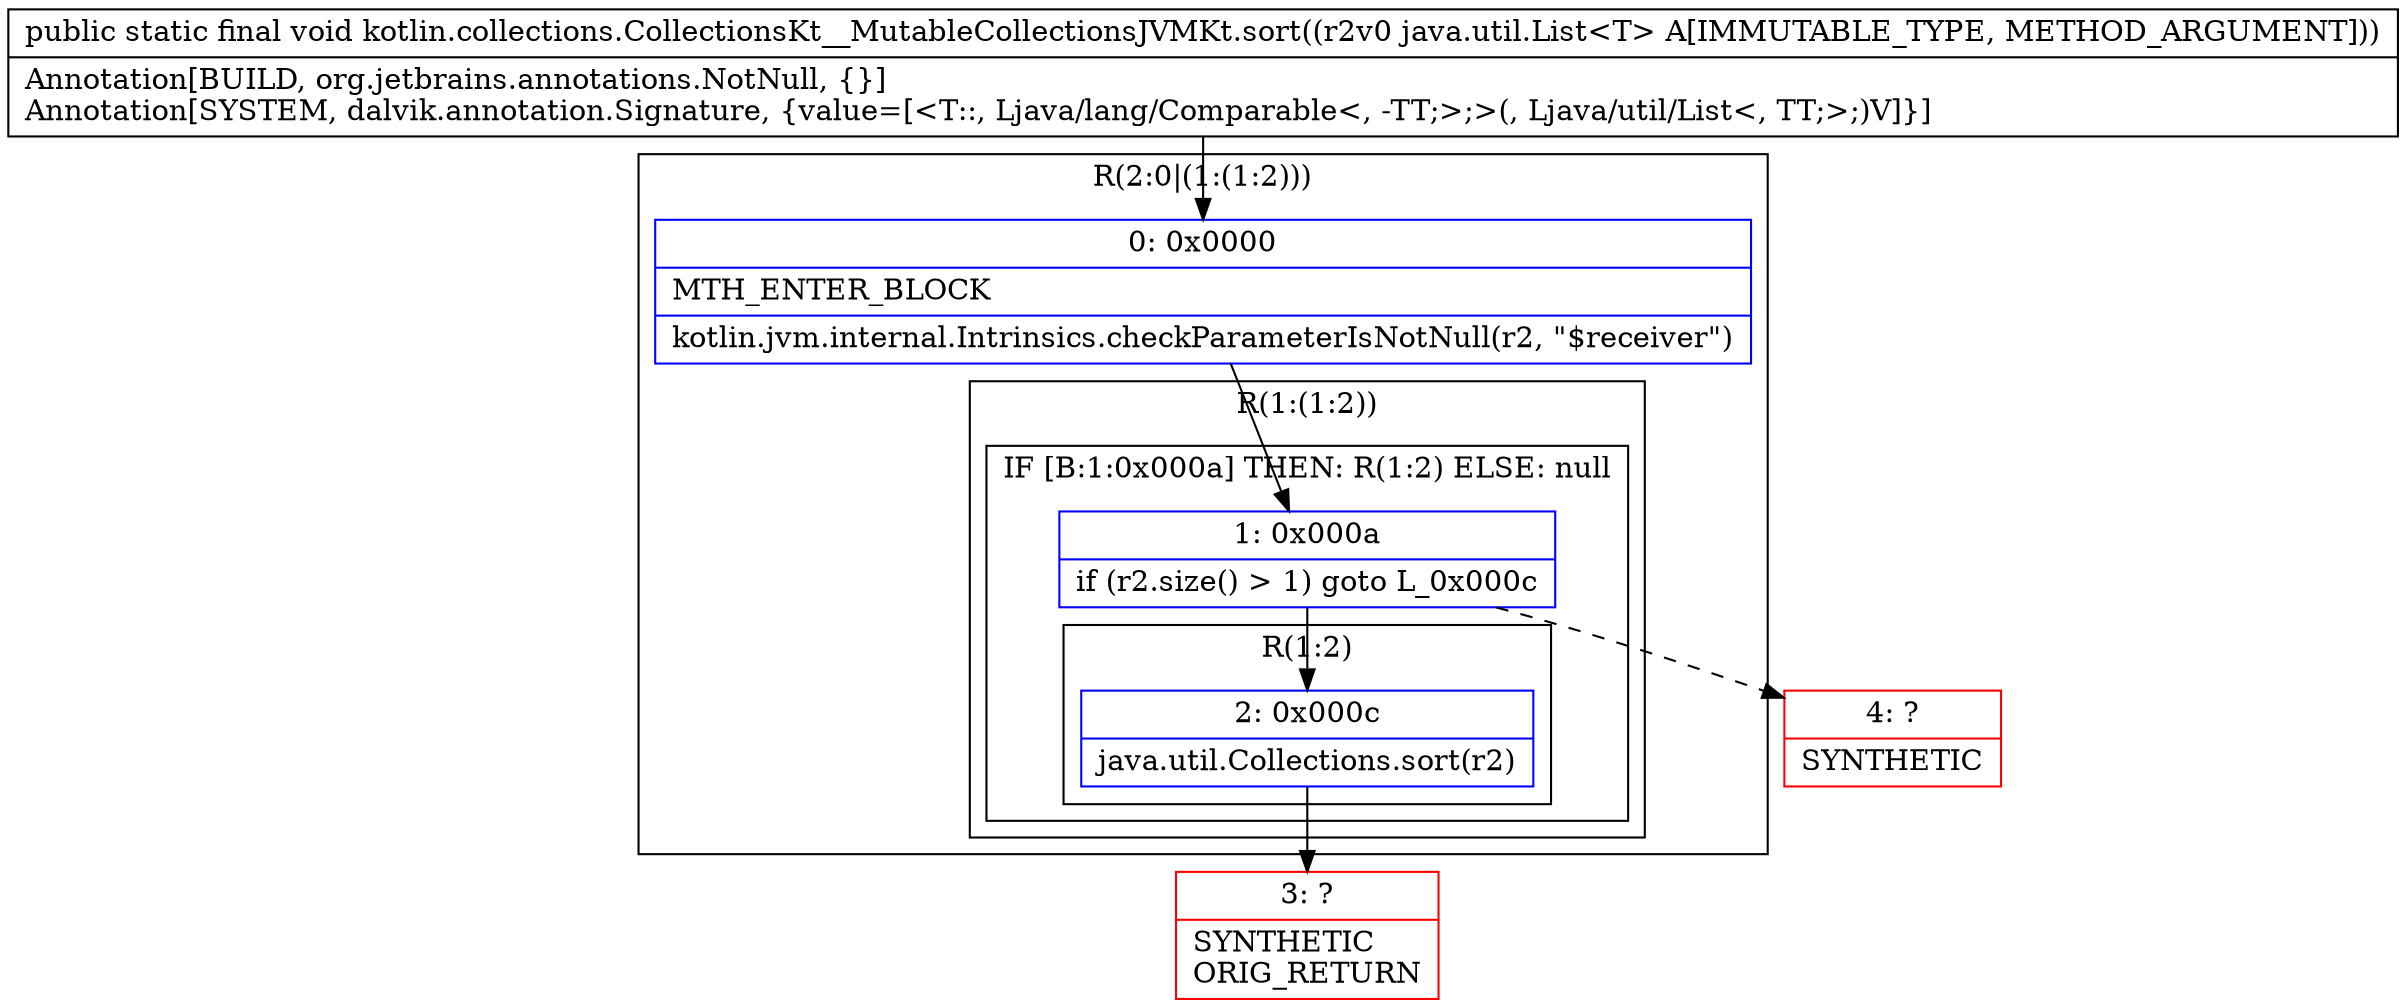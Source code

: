 digraph "CFG forkotlin.collections.CollectionsKt__MutableCollectionsJVMKt.sort(Ljava\/util\/List;)V" {
subgraph cluster_Region_1469961024 {
label = "R(2:0|(1:(1:2)))";
node [shape=record,color=blue];
Node_0 [shape=record,label="{0\:\ 0x0000|MTH_ENTER_BLOCK\l|kotlin.jvm.internal.Intrinsics.checkParameterIsNotNull(r2, \"$receiver\")\l}"];
subgraph cluster_Region_775182449 {
label = "R(1:(1:2))";
node [shape=record,color=blue];
subgraph cluster_IfRegion_1390801173 {
label = "IF [B:1:0x000a] THEN: R(1:2) ELSE: null";
node [shape=record,color=blue];
Node_1 [shape=record,label="{1\:\ 0x000a|if (r2.size() \> 1) goto L_0x000c\l}"];
subgraph cluster_Region_2108552860 {
label = "R(1:2)";
node [shape=record,color=blue];
Node_2 [shape=record,label="{2\:\ 0x000c|java.util.Collections.sort(r2)\l}"];
}
}
}
}
Node_3 [shape=record,color=red,label="{3\:\ ?|SYNTHETIC\lORIG_RETURN\l}"];
Node_4 [shape=record,color=red,label="{4\:\ ?|SYNTHETIC\l}"];
MethodNode[shape=record,label="{public static final void kotlin.collections.CollectionsKt__MutableCollectionsJVMKt.sort((r2v0 java.util.List\<T\> A[IMMUTABLE_TYPE, METHOD_ARGUMENT]))  | Annotation[BUILD, org.jetbrains.annotations.NotNull, \{\}]\lAnnotation[SYSTEM, dalvik.annotation.Signature, \{value=[\<T::, Ljava\/lang\/Comparable\<, \-TT;\>;\>(, Ljava\/util\/List\<, TT;\>;)V]\}]\l}"];
MethodNode -> Node_0;
Node_0 -> Node_1;
Node_1 -> Node_2;
Node_1 -> Node_4[style=dashed];
Node_2 -> Node_3;
}

